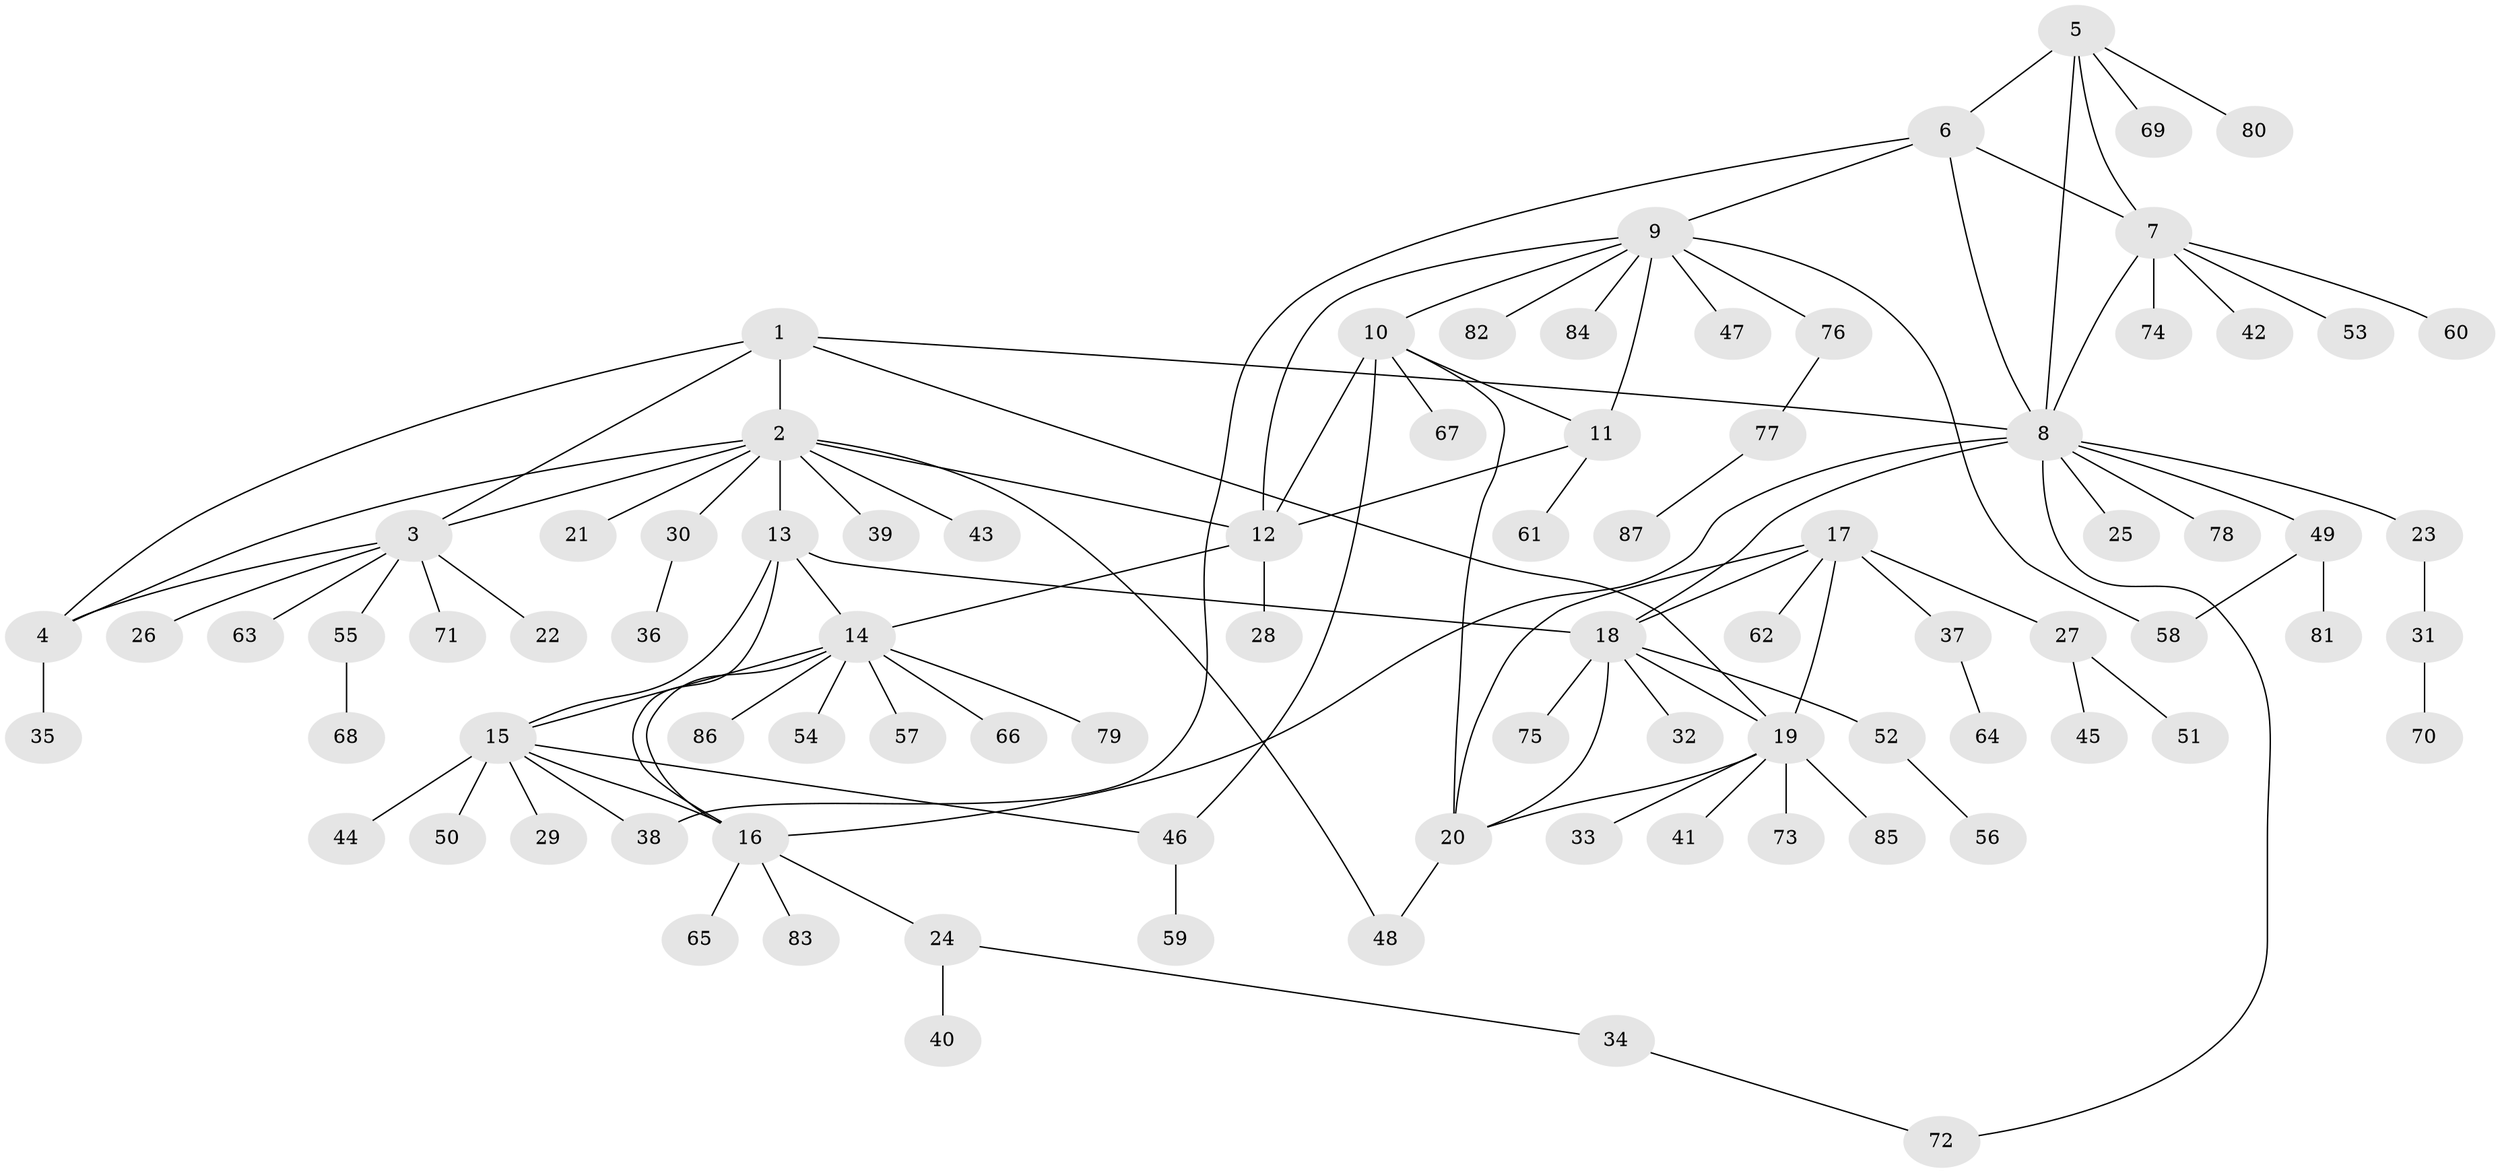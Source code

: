 // coarse degree distribution, {3: 0.023255813953488372, 4: 0.046511627906976744, 5: 0.023255813953488372, 6: 0.046511627906976744, 1: 0.813953488372093, 19: 0.023255813953488372, 14: 0.023255813953488372}
// Generated by graph-tools (version 1.1) at 2025/57/03/04/25 21:57:17]
// undirected, 87 vertices, 112 edges
graph export_dot {
graph [start="1"]
  node [color=gray90,style=filled];
  1;
  2;
  3;
  4;
  5;
  6;
  7;
  8;
  9;
  10;
  11;
  12;
  13;
  14;
  15;
  16;
  17;
  18;
  19;
  20;
  21;
  22;
  23;
  24;
  25;
  26;
  27;
  28;
  29;
  30;
  31;
  32;
  33;
  34;
  35;
  36;
  37;
  38;
  39;
  40;
  41;
  42;
  43;
  44;
  45;
  46;
  47;
  48;
  49;
  50;
  51;
  52;
  53;
  54;
  55;
  56;
  57;
  58;
  59;
  60;
  61;
  62;
  63;
  64;
  65;
  66;
  67;
  68;
  69;
  70;
  71;
  72;
  73;
  74;
  75;
  76;
  77;
  78;
  79;
  80;
  81;
  82;
  83;
  84;
  85;
  86;
  87;
  1 -- 2;
  1 -- 3;
  1 -- 4;
  1 -- 8;
  1 -- 19;
  2 -- 3;
  2 -- 4;
  2 -- 12;
  2 -- 13;
  2 -- 21;
  2 -- 30;
  2 -- 39;
  2 -- 43;
  2 -- 48;
  3 -- 4;
  3 -- 22;
  3 -- 26;
  3 -- 55;
  3 -- 63;
  3 -- 71;
  4 -- 35;
  5 -- 6;
  5 -- 7;
  5 -- 8;
  5 -- 69;
  5 -- 80;
  6 -- 7;
  6 -- 8;
  6 -- 9;
  6 -- 38;
  7 -- 8;
  7 -- 42;
  7 -- 53;
  7 -- 60;
  7 -- 74;
  8 -- 16;
  8 -- 18;
  8 -- 23;
  8 -- 25;
  8 -- 49;
  8 -- 72;
  8 -- 78;
  9 -- 10;
  9 -- 11;
  9 -- 12;
  9 -- 47;
  9 -- 58;
  9 -- 76;
  9 -- 82;
  9 -- 84;
  10 -- 11;
  10 -- 12;
  10 -- 20;
  10 -- 46;
  10 -- 67;
  11 -- 12;
  11 -- 61;
  12 -- 14;
  12 -- 28;
  13 -- 14;
  13 -- 15;
  13 -- 16;
  13 -- 18;
  14 -- 15;
  14 -- 16;
  14 -- 54;
  14 -- 57;
  14 -- 66;
  14 -- 79;
  14 -- 86;
  15 -- 16;
  15 -- 29;
  15 -- 38;
  15 -- 44;
  15 -- 46;
  15 -- 50;
  16 -- 24;
  16 -- 65;
  16 -- 83;
  17 -- 18;
  17 -- 19;
  17 -- 20;
  17 -- 27;
  17 -- 37;
  17 -- 62;
  18 -- 19;
  18 -- 20;
  18 -- 32;
  18 -- 52;
  18 -- 75;
  19 -- 20;
  19 -- 33;
  19 -- 41;
  19 -- 73;
  19 -- 85;
  20 -- 48;
  23 -- 31;
  24 -- 34;
  24 -- 40;
  27 -- 45;
  27 -- 51;
  30 -- 36;
  31 -- 70;
  34 -- 72;
  37 -- 64;
  46 -- 59;
  49 -- 58;
  49 -- 81;
  52 -- 56;
  55 -- 68;
  76 -- 77;
  77 -- 87;
}
